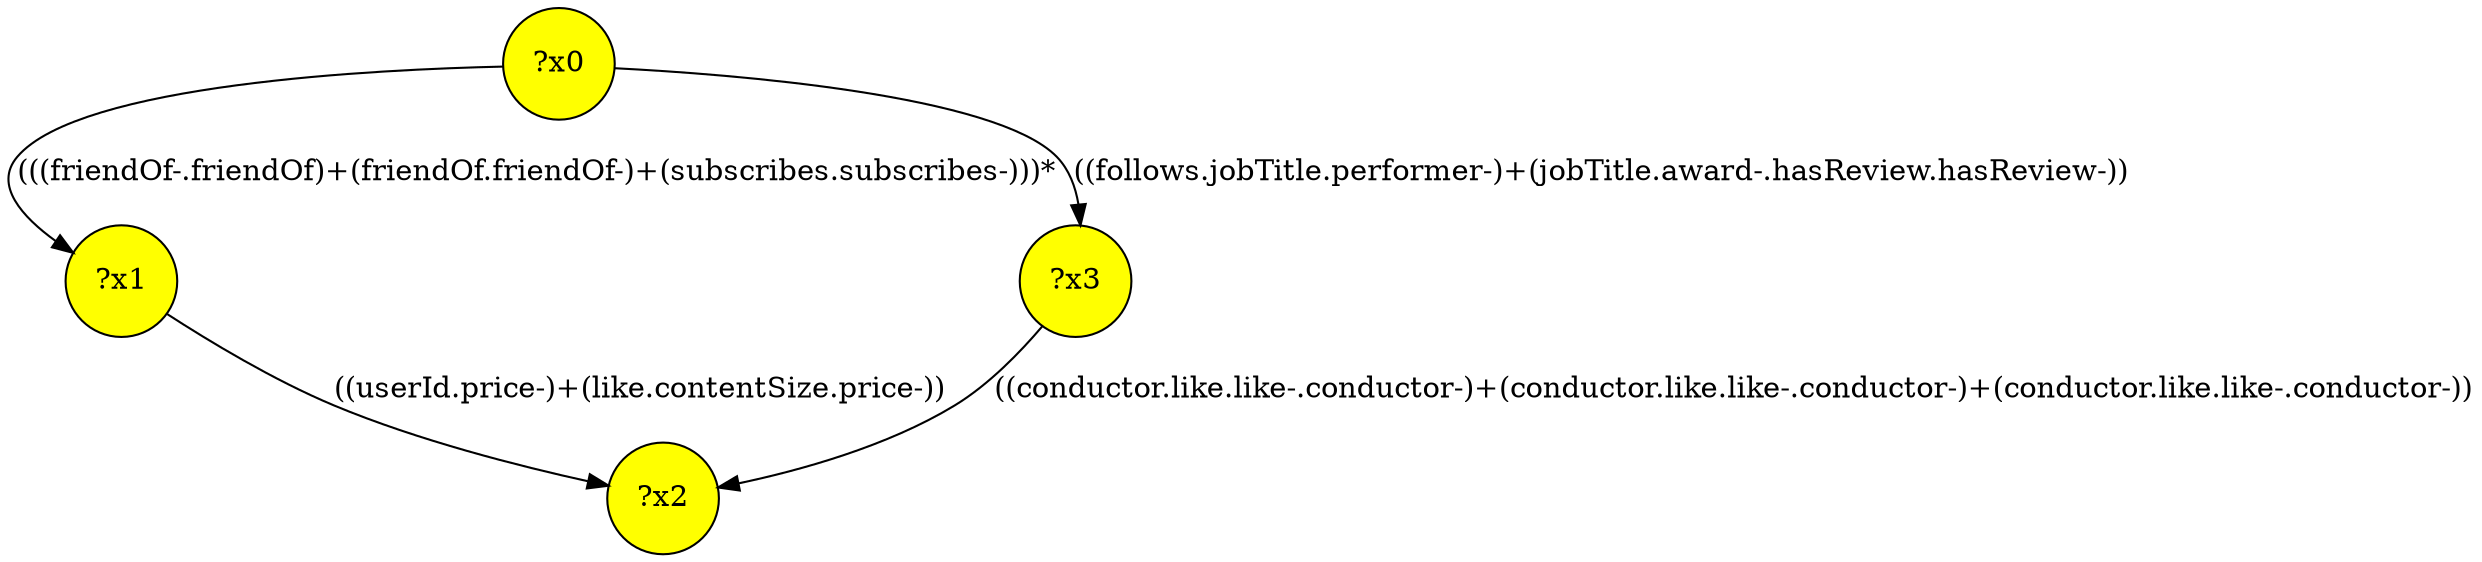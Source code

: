 digraph g {
	x2 [fillcolor="yellow", style="filled," shape=circle, label="?x2"];
	x1 [fillcolor="yellow", style="filled," shape=circle, label="?x1"];
	x0 [fillcolor="yellow", style="filled," shape=circle, label="?x0"];
	x3 [fillcolor="yellow", style="filled," shape=circle, label="?x3"];
	x0 -> x1 [label="(((friendOf-.friendOf)+(friendOf.friendOf-)+(subscribes.subscribes-)))*"];
	x1 -> x2 [label="((userId.price-)+(like.contentSize.price-))"];
	x0 -> x3 [label="((follows.jobTitle.performer-)+(jobTitle.award-.hasReview.hasReview-))"];
	x3 -> x2 [label="((conductor.like.like-.conductor-)+(conductor.like.like-.conductor-)+(conductor.like.like-.conductor-))"];
}
